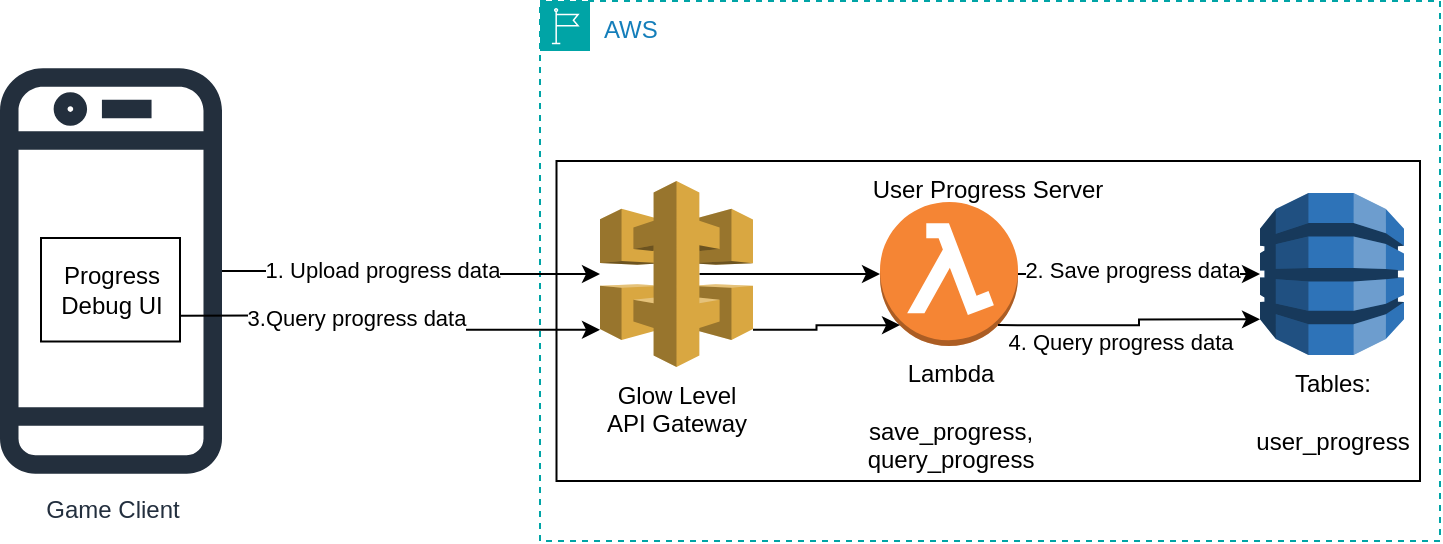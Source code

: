 <mxfile version="26.0.2">
  <diagram name="Page-1" id="GxO4DzfJPCLEWfdv5AIp">
    <mxGraphModel dx="1434" dy="725" grid="1" gridSize="10" guides="1" tooltips="1" connect="1" arrows="1" fold="1" page="1" pageScale="1" pageWidth="827" pageHeight="1169" math="0" shadow="0">
      <root>
        <mxCell id="0" />
        <mxCell id="1" parent="0" />
        <mxCell id="nZfUMRDImMn_VAjpD-_a-1" value="AWS" style="points=[[0,0],[0.25,0],[0.5,0],[0.75,0],[1,0],[1,0.25],[1,0.5],[1,0.75],[1,1],[0.75,1],[0.5,1],[0.25,1],[0,1],[0,0.75],[0,0.5],[0,0.25]];outlineConnect=0;gradientColor=none;html=1;whiteSpace=wrap;fontSize=12;fontStyle=0;container=1;pointerEvents=0;collapsible=0;recursiveResize=0;shape=mxgraph.aws4.group;grIcon=mxgraph.aws4.group_region;strokeColor=#00A4A6;fillColor=none;verticalAlign=top;align=left;spacingLeft=30;fontColor=#147EBA;dashed=1;" parent="1" vertex="1">
          <mxGeometry x="320" y="221.5" width="450" height="270" as="geometry" />
        </mxCell>
        <mxCell id="AVbySlQ4fHWuwLLzPywg-11" value="User Progress Server" style="rounded=0;whiteSpace=wrap;html=1;verticalAlign=top;" vertex="1" parent="nZfUMRDImMn_VAjpD-_a-1">
          <mxGeometry x="8.25" y="80" width="431.75" height="160" as="geometry" />
        </mxCell>
        <mxCell id="nZfUMRDImMn_VAjpD-_a-8" style="edgeStyle=orthogonalEdgeStyle;rounded=0;orthogonalLoop=1;jettySize=auto;html=1;exitX=0.65;exitY=0.5;exitDx=0;exitDy=0;exitPerimeter=0;" parent="nZfUMRDImMn_VAjpD-_a-1" source="nZfUMRDImMn_VAjpD-_a-2" target="nZfUMRDImMn_VAjpD-_a-5" edge="1">
          <mxGeometry relative="1" as="geometry" />
        </mxCell>
        <mxCell id="nZfUMRDImMn_VAjpD-_a-2" value="Glow Level&lt;br&gt;API Gateway" style="outlineConnect=0;dashed=0;verticalLabelPosition=bottom;verticalAlign=top;align=center;html=1;shape=mxgraph.aws3.api_gateway;fillColor=#D9A741;gradientColor=none;" parent="nZfUMRDImMn_VAjpD-_a-1" vertex="1">
          <mxGeometry x="30" y="90" width="76.5" height="93" as="geometry" />
        </mxCell>
        <mxCell id="nZfUMRDImMn_VAjpD-_a-9" style="edgeStyle=orthogonalEdgeStyle;rounded=0;orthogonalLoop=1;jettySize=auto;html=1;exitX=1;exitY=0.5;exitDx=0;exitDy=0;exitPerimeter=0;" parent="nZfUMRDImMn_VAjpD-_a-1" source="nZfUMRDImMn_VAjpD-_a-5" target="nZfUMRDImMn_VAjpD-_a-6" edge="1">
          <mxGeometry relative="1" as="geometry" />
        </mxCell>
        <mxCell id="AVbySlQ4fHWuwLLzPywg-2" value="2. Save progress data" style="edgeLabel;html=1;align=center;verticalAlign=middle;resizable=0;points=[];" vertex="1" connectable="0" parent="nZfUMRDImMn_VAjpD-_a-9">
          <mxGeometry x="-0.086" y="3" relative="1" as="geometry">
            <mxPoint x="1" y="1" as="offset" />
          </mxGeometry>
        </mxCell>
        <mxCell id="nZfUMRDImMn_VAjpD-_a-5" value="Lambda&lt;div&gt;&lt;br&gt;&lt;/div&gt;&lt;div&gt;save_progress,&lt;/div&gt;&lt;div&gt;query_progress&lt;/div&gt;" style="outlineConnect=0;dashed=0;verticalLabelPosition=bottom;verticalAlign=top;align=center;html=1;shape=mxgraph.aws3.lambda_function;fillColor=#F58534;gradientColor=none;" parent="nZfUMRDImMn_VAjpD-_a-1" vertex="1">
          <mxGeometry x="170" y="100.5" width="69" height="72" as="geometry" />
        </mxCell>
        <mxCell id="nZfUMRDImMn_VAjpD-_a-6" value="Tables:&lt;div&gt;&lt;br&gt;&lt;/div&gt;&lt;div&gt;user_progress&lt;/div&gt;" style="outlineConnect=0;dashed=0;verticalLabelPosition=bottom;verticalAlign=top;align=center;html=1;shape=mxgraph.aws3.dynamo_db;fillColor=#2E73B8;gradientColor=none;" parent="nZfUMRDImMn_VAjpD-_a-1" vertex="1">
          <mxGeometry x="360" y="96" width="72" height="81" as="geometry" />
        </mxCell>
        <mxCell id="AVbySlQ4fHWuwLLzPywg-8" style="edgeStyle=orthogonalEdgeStyle;rounded=0;orthogonalLoop=1;jettySize=auto;html=1;exitX=1;exitY=0.8;exitDx=0;exitDy=0;exitPerimeter=0;entryX=0.145;entryY=0.855;entryDx=0;entryDy=0;entryPerimeter=0;" edge="1" parent="nZfUMRDImMn_VAjpD-_a-1" source="nZfUMRDImMn_VAjpD-_a-2" target="nZfUMRDImMn_VAjpD-_a-5">
          <mxGeometry relative="1" as="geometry" />
        </mxCell>
        <mxCell id="AVbySlQ4fHWuwLLzPywg-9" style="edgeStyle=orthogonalEdgeStyle;rounded=0;orthogonalLoop=1;jettySize=auto;html=1;exitX=0.855;exitY=0.855;exitDx=0;exitDy=0;exitPerimeter=0;entryX=0;entryY=0.78;entryDx=0;entryDy=0;entryPerimeter=0;" edge="1" parent="nZfUMRDImMn_VAjpD-_a-1" source="nZfUMRDImMn_VAjpD-_a-5" target="nZfUMRDImMn_VAjpD-_a-6">
          <mxGeometry relative="1" as="geometry" />
        </mxCell>
        <mxCell id="AVbySlQ4fHWuwLLzPywg-10" value="4. Query progress data" style="edgeLabel;html=1;align=center;verticalAlign=middle;resizable=0;points=[];" vertex="1" connectable="0" parent="AVbySlQ4fHWuwLLzPywg-9">
          <mxGeometry x="-0.627" y="3" relative="1" as="geometry">
            <mxPoint x="36" y="11" as="offset" />
          </mxGeometry>
        </mxCell>
        <mxCell id="nZfUMRDImMn_VAjpD-_a-15" value="" style="edgeStyle=orthogonalEdgeStyle;rounded=0;orthogonalLoop=1;jettySize=auto;html=1;" parent="1" source="nZfUMRDImMn_VAjpD-_a-7" target="nZfUMRDImMn_VAjpD-_a-2" edge="1">
          <mxGeometry relative="1" as="geometry">
            <mxPoint x="201.5" y="359" as="targetPoint" />
          </mxGeometry>
        </mxCell>
        <mxCell id="AVbySlQ4fHWuwLLzPywg-1" value="1. Upload progress data" style="edgeLabel;html=1;align=center;verticalAlign=middle;resizable=0;points=[];" vertex="1" connectable="0" parent="nZfUMRDImMn_VAjpD-_a-15">
          <mxGeometry x="-0.158" y="2" relative="1" as="geometry">
            <mxPoint y="1" as="offset" />
          </mxGeometry>
        </mxCell>
        <mxCell id="nZfUMRDImMn_VAjpD-_a-7" value="Game Client" style="sketch=0;outlineConnect=0;fontColor=#232F3E;gradientColor=none;fillColor=#232F3D;strokeColor=none;dashed=0;verticalLabelPosition=bottom;verticalAlign=top;align=center;html=1;fontSize=12;fontStyle=0;aspect=fixed;pointerEvents=1;shape=mxgraph.aws4.mobile_client;" parent="1" vertex="1">
          <mxGeometry x="50" y="250.91" width="111" height="211.17" as="geometry" />
        </mxCell>
        <mxCell id="AVbySlQ4fHWuwLLzPywg-5" value="Progress Debug UI" style="rounded=0;whiteSpace=wrap;html=1;" vertex="1" parent="1">
          <mxGeometry x="70.5" y="340" width="69.5" height="51.75" as="geometry" />
        </mxCell>
        <mxCell id="AVbySlQ4fHWuwLLzPywg-6" style="edgeStyle=orthogonalEdgeStyle;rounded=0;orthogonalLoop=1;jettySize=auto;html=1;exitX=1;exitY=0.75;exitDx=0;exitDy=0;entryX=0;entryY=0.8;entryDx=0;entryDy=0;entryPerimeter=0;" edge="1" parent="1" source="AVbySlQ4fHWuwLLzPywg-5" target="nZfUMRDImMn_VAjpD-_a-2">
          <mxGeometry relative="1" as="geometry" />
        </mxCell>
        <mxCell id="AVbySlQ4fHWuwLLzPywg-7" value="3.Query progress data" style="edgeLabel;html=1;align=center;verticalAlign=middle;resizable=0;points=[];" vertex="1" connectable="0" parent="AVbySlQ4fHWuwLLzPywg-6">
          <mxGeometry x="-0.424" relative="1" as="geometry">
            <mxPoint x="25" y="1" as="offset" />
          </mxGeometry>
        </mxCell>
      </root>
    </mxGraphModel>
  </diagram>
</mxfile>
